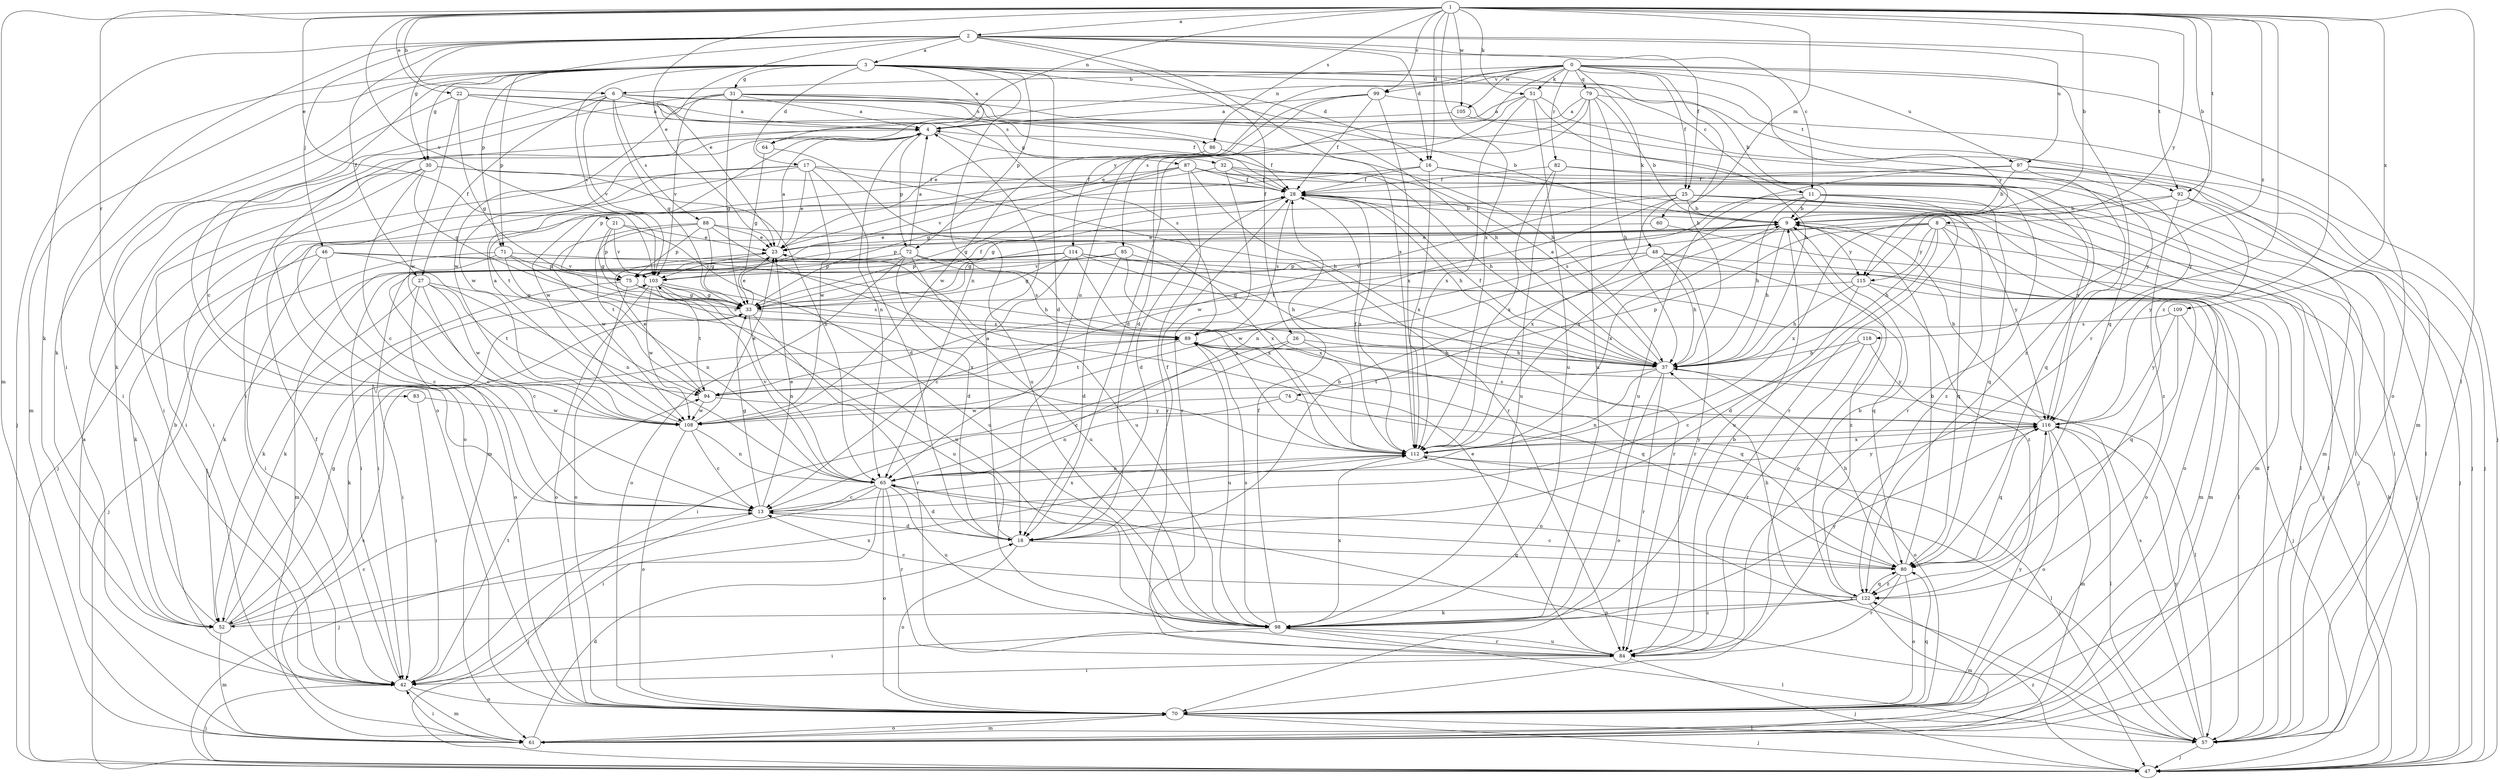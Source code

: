 strict digraph  {
0;
1;
2;
3;
4;
6;
8;
9;
11;
13;
16;
17;
18;
21;
22;
23;
25;
26;
27;
28;
30;
31;
32;
33;
37;
42;
46;
47;
48;
51;
52;
57;
60;
61;
64;
65;
70;
71;
72;
74;
75;
79;
80;
82;
83;
84;
85;
86;
87;
88;
89;
92;
94;
97;
98;
99;
103;
105;
108;
109;
112;
114;
115;
116;
118;
122;
0 -> 6  [label=b];
0 -> 25  [label=f];
0 -> 37  [label=h];
0 -> 48  [label=k];
0 -> 51  [label=k];
0 -> 64  [label=n];
0 -> 70  [label=o];
0 -> 79  [label=q];
0 -> 80  [label=q];
0 -> 82  [label=r];
0 -> 85  [label=s];
0 -> 97  [label=u];
0 -> 99  [label=v];
0 -> 105  [label=w];
0 -> 114  [label=y];
0 -> 115  [label=y];
1 -> 2  [label=a];
1 -> 6  [label=b];
1 -> 8  [label=b];
1 -> 9  [label=b];
1 -> 16  [label=d];
1 -> 21  [label=e];
1 -> 22  [label=e];
1 -> 23  [label=e];
1 -> 51  [label=k];
1 -> 57  [label=l];
1 -> 60  [label=m];
1 -> 61  [label=m];
1 -> 64  [label=n];
1 -> 83  [label=r];
1 -> 84  [label=r];
1 -> 86  [label=s];
1 -> 92  [label=t];
1 -> 99  [label=v];
1 -> 103  [label=v];
1 -> 105  [label=w];
1 -> 109  [label=x];
1 -> 112  [label=x];
1 -> 115  [label=y];
1 -> 118  [label=z];
1 -> 122  [label=z];
2 -> 3  [label=a];
2 -> 11  [label=c];
2 -> 16  [label=d];
2 -> 23  [label=e];
2 -> 25  [label=f];
2 -> 26  [label=f];
2 -> 27  [label=f];
2 -> 30  [label=g];
2 -> 42  [label=i];
2 -> 46  [label=j];
2 -> 52  [label=k];
2 -> 71  [label=p];
2 -> 92  [label=t];
2 -> 97  [label=u];
2 -> 112  [label=x];
3 -> 4  [label=a];
3 -> 9  [label=b];
3 -> 11  [label=c];
3 -> 13  [label=c];
3 -> 16  [label=d];
3 -> 17  [label=d];
3 -> 18  [label=d];
3 -> 30  [label=g];
3 -> 31  [label=g];
3 -> 47  [label=j];
3 -> 52  [label=k];
3 -> 61  [label=m];
3 -> 65  [label=n];
3 -> 71  [label=p];
3 -> 72  [label=p];
3 -> 92  [label=t];
3 -> 103  [label=v];
4 -> 32  [label=g];
4 -> 42  [label=i];
4 -> 65  [label=n];
4 -> 72  [label=p];
4 -> 108  [label=w];
6 -> 4  [label=a];
6 -> 27  [label=f];
6 -> 33  [label=g];
6 -> 37  [label=h];
6 -> 52  [label=k];
6 -> 86  [label=s];
6 -> 87  [label=s];
6 -> 88  [label=s];
6 -> 103  [label=v];
8 -> 23  [label=e];
8 -> 37  [label=h];
8 -> 47  [label=j];
8 -> 70  [label=o];
8 -> 74  [label=p];
8 -> 80  [label=q];
8 -> 98  [label=u];
8 -> 112  [label=x];
8 -> 115  [label=y];
9 -> 23  [label=e];
9 -> 33  [label=g];
9 -> 37  [label=h];
9 -> 70  [label=o];
9 -> 75  [label=p];
9 -> 112  [label=x];
9 -> 115  [label=y];
11 -> 9  [label=b];
11 -> 37  [label=h];
11 -> 57  [label=l];
11 -> 80  [label=q];
11 -> 94  [label=t];
11 -> 112  [label=x];
11 -> 122  [label=z];
13 -> 18  [label=d];
13 -> 23  [label=e];
13 -> 33  [label=g];
13 -> 47  [label=j];
13 -> 112  [label=x];
16 -> 28  [label=f];
16 -> 47  [label=j];
16 -> 75  [label=p];
16 -> 84  [label=r];
16 -> 112  [label=x];
17 -> 18  [label=d];
17 -> 23  [label=e];
17 -> 28  [label=f];
17 -> 42  [label=i];
17 -> 47  [label=j];
17 -> 61  [label=m];
17 -> 84  [label=r];
17 -> 108  [label=w];
18 -> 4  [label=a];
18 -> 9  [label=b];
18 -> 28  [label=f];
18 -> 70  [label=o];
18 -> 80  [label=q];
21 -> 23  [label=e];
21 -> 33  [label=g];
21 -> 75  [label=p];
21 -> 98  [label=u];
21 -> 103  [label=v];
22 -> 4  [label=a];
22 -> 28  [label=f];
22 -> 33  [label=g];
22 -> 42  [label=i];
22 -> 89  [label=s];
22 -> 108  [label=w];
23 -> 4  [label=a];
23 -> 103  [label=v];
25 -> 9  [label=b];
25 -> 33  [label=g];
25 -> 47  [label=j];
25 -> 57  [label=l];
25 -> 61  [label=m];
25 -> 65  [label=n];
25 -> 108  [label=w];
25 -> 112  [label=x];
26 -> 13  [label=c];
26 -> 37  [label=h];
26 -> 42  [label=i];
26 -> 80  [label=q];
27 -> 13  [label=c];
27 -> 33  [label=g];
27 -> 52  [label=k];
27 -> 70  [label=o];
27 -> 94  [label=t];
27 -> 108  [label=w];
28 -> 9  [label=b];
28 -> 18  [label=d];
28 -> 33  [label=g];
28 -> 37  [label=h];
28 -> 89  [label=s];
28 -> 112  [label=x];
28 -> 116  [label=y];
30 -> 13  [label=c];
30 -> 28  [label=f];
30 -> 33  [label=g];
30 -> 42  [label=i];
30 -> 65  [label=n];
30 -> 70  [label=o];
31 -> 4  [label=a];
31 -> 9  [label=b];
31 -> 33  [label=g];
31 -> 37  [label=h];
31 -> 70  [label=o];
31 -> 103  [label=v];
31 -> 108  [label=w];
31 -> 122  [label=z];
32 -> 28  [label=f];
32 -> 37  [label=h];
32 -> 57  [label=l];
32 -> 84  [label=r];
32 -> 108  [label=w];
33 -> 23  [label=e];
33 -> 28  [label=f];
33 -> 42  [label=i];
33 -> 65  [label=n];
33 -> 84  [label=r];
33 -> 89  [label=s];
37 -> 4  [label=a];
37 -> 28  [label=f];
37 -> 57  [label=l];
37 -> 65  [label=n];
37 -> 70  [label=o];
37 -> 84  [label=r];
37 -> 94  [label=t];
42 -> 28  [label=f];
42 -> 47  [label=j];
42 -> 61  [label=m];
42 -> 70  [label=o];
42 -> 94  [label=t];
46 -> 13  [label=c];
46 -> 42  [label=i];
46 -> 52  [label=k];
46 -> 57  [label=l];
46 -> 65  [label=n];
46 -> 103  [label=v];
47 -> 9  [label=b];
47 -> 122  [label=z];
48 -> 37  [label=h];
48 -> 61  [label=m];
48 -> 75  [label=p];
48 -> 80  [label=q];
48 -> 84  [label=r];
48 -> 103  [label=v];
48 -> 108  [label=w];
51 -> 4  [label=a];
51 -> 18  [label=d];
51 -> 37  [label=h];
51 -> 61  [label=m];
51 -> 98  [label=u];
51 -> 112  [label=x];
52 -> 9  [label=b];
52 -> 13  [label=c];
52 -> 33  [label=g];
52 -> 61  [label=m];
52 -> 103  [label=v];
52 -> 112  [label=x];
57 -> 28  [label=f];
57 -> 47  [label=j];
57 -> 65  [label=n];
57 -> 89  [label=s];
57 -> 112  [label=x];
57 -> 116  [label=y];
60 -> 23  [label=e];
60 -> 47  [label=j];
61 -> 4  [label=a];
61 -> 18  [label=d];
61 -> 42  [label=i];
61 -> 70  [label=o];
61 -> 89  [label=s];
64 -> 33  [label=g];
64 -> 98  [label=u];
65 -> 13  [label=c];
65 -> 18  [label=d];
65 -> 42  [label=i];
65 -> 47  [label=j];
65 -> 70  [label=o];
65 -> 84  [label=r];
65 -> 98  [label=u];
65 -> 103  [label=v];
65 -> 116  [label=y];
70 -> 47  [label=j];
70 -> 57  [label=l];
70 -> 61  [label=m];
70 -> 80  [label=q];
70 -> 116  [label=y];
71 -> 13  [label=c];
71 -> 37  [label=h];
71 -> 47  [label=j];
71 -> 65  [label=n];
71 -> 75  [label=p];
71 -> 98  [label=u];
72 -> 4  [label=a];
72 -> 18  [label=d];
72 -> 61  [label=m];
72 -> 70  [label=o];
72 -> 75  [label=p];
72 -> 89  [label=s];
72 -> 98  [label=u];
72 -> 112  [label=x];
74 -> 65  [label=n];
74 -> 70  [label=o];
74 -> 108  [label=w];
75 -> 33  [label=g];
75 -> 52  [label=k];
75 -> 70  [label=o];
75 -> 89  [label=s];
79 -> 4  [label=a];
79 -> 9  [label=b];
79 -> 18  [label=d];
79 -> 23  [label=e];
79 -> 37  [label=h];
79 -> 98  [label=u];
79 -> 116  [label=y];
80 -> 9  [label=b];
80 -> 13  [label=c];
80 -> 37  [label=h];
80 -> 65  [label=n];
80 -> 70  [label=o];
80 -> 84  [label=r];
80 -> 122  [label=z];
82 -> 28  [label=f];
82 -> 61  [label=m];
82 -> 84  [label=r];
82 -> 98  [label=u];
82 -> 112  [label=x];
83 -> 42  [label=i];
83 -> 108  [label=w];
84 -> 9  [label=b];
84 -> 23  [label=e];
84 -> 42  [label=i];
84 -> 47  [label=j];
84 -> 98  [label=u];
85 -> 18  [label=d];
85 -> 37  [label=h];
85 -> 42  [label=i];
85 -> 103  [label=v];
85 -> 112  [label=x];
86 -> 28  [label=f];
86 -> 108  [label=w];
87 -> 28  [label=f];
87 -> 33  [label=g];
87 -> 37  [label=h];
87 -> 57  [label=l];
87 -> 84  [label=r];
87 -> 94  [label=t];
87 -> 103  [label=v];
87 -> 116  [label=y];
88 -> 23  [label=e];
88 -> 33  [label=g];
88 -> 75  [label=p];
88 -> 94  [label=t];
88 -> 98  [label=u];
88 -> 108  [label=w];
88 -> 112  [label=x];
89 -> 37  [label=h];
89 -> 52  [label=k];
89 -> 80  [label=q];
89 -> 94  [label=t];
89 -> 98  [label=u];
92 -> 9  [label=b];
92 -> 47  [label=j];
92 -> 89  [label=s];
92 -> 116  [label=y];
92 -> 122  [label=z];
94 -> 23  [label=e];
94 -> 108  [label=w];
94 -> 116  [label=y];
97 -> 9  [label=b];
97 -> 28  [label=f];
97 -> 47  [label=j];
97 -> 57  [label=l];
97 -> 80  [label=q];
97 -> 98  [label=u];
98 -> 28  [label=f];
98 -> 42  [label=i];
98 -> 57  [label=l];
98 -> 84  [label=r];
98 -> 89  [label=s];
98 -> 112  [label=x];
98 -> 116  [label=y];
99 -> 4  [label=a];
99 -> 23  [label=e];
99 -> 28  [label=f];
99 -> 47  [label=j];
99 -> 65  [label=n];
99 -> 112  [label=x];
103 -> 33  [label=g];
103 -> 70  [label=o];
103 -> 89  [label=s];
103 -> 94  [label=t];
103 -> 98  [label=u];
103 -> 108  [label=w];
103 -> 112  [label=x];
105 -> 42  [label=i];
105 -> 116  [label=y];
108 -> 4  [label=a];
108 -> 13  [label=c];
108 -> 23  [label=e];
108 -> 65  [label=n];
108 -> 70  [label=o];
109 -> 47  [label=j];
109 -> 80  [label=q];
109 -> 89  [label=s];
109 -> 116  [label=y];
112 -> 28  [label=f];
112 -> 47  [label=j];
112 -> 57  [label=l];
112 -> 65  [label=n];
112 -> 116  [label=y];
114 -> 13  [label=c];
114 -> 33  [label=g];
114 -> 42  [label=i];
114 -> 52  [label=k];
114 -> 61  [label=m];
114 -> 75  [label=p];
114 -> 84  [label=r];
114 -> 112  [label=x];
114 -> 122  [label=z];
115 -> 18  [label=d];
115 -> 33  [label=g];
115 -> 37  [label=h];
115 -> 70  [label=o];
115 -> 122  [label=z];
116 -> 9  [label=b];
116 -> 57  [label=l];
116 -> 61  [label=m];
116 -> 70  [label=o];
116 -> 80  [label=q];
116 -> 89  [label=s];
116 -> 112  [label=x];
118 -> 13  [label=c];
118 -> 37  [label=h];
118 -> 84  [label=r];
118 -> 116  [label=y];
122 -> 9  [label=b];
122 -> 13  [label=c];
122 -> 37  [label=h];
122 -> 52  [label=k];
122 -> 61  [label=m];
122 -> 80  [label=q];
122 -> 98  [label=u];
}
